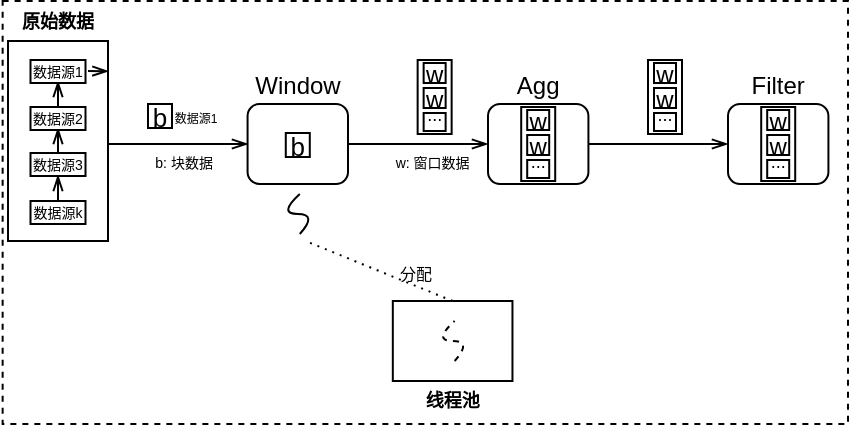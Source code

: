 <mxfile version="16.1.0" type="github">
  <diagram id="yy4K6WKyhYe_ZboL2R0n" name="第 1 页">
    <mxGraphModel dx="569" dy="315" grid="1" gridSize="10" guides="1" tooltips="1" connect="1" arrows="1" fold="1" page="1" pageScale="1" pageWidth="850" pageHeight="1100" math="0" shadow="0">
      <root>
        <mxCell id="0" />
        <mxCell id="1" parent="0" />
        <mxCell id="WE8VuPPP_bmdkz0ns6AH-60" value="" style="rounded=0;fontSize=5;dashed=1;" parent="1" vertex="1">
          <mxGeometry x="37.32" y="308.5" width="422.68" height="211.5" as="geometry" />
        </mxCell>
        <mxCell id="WE8VuPPP_bmdkz0ns6AH-1" value="" style="rounded=0;fontSize=10;strokeWidth=1;" parent="1" vertex="1">
          <mxGeometry x="40" y="328.5" width="50" height="100" as="geometry" />
        </mxCell>
        <mxCell id="WE8VuPPP_bmdkz0ns6AH-4" value="数据源k" style="rounded=0;fontSize=7;strokeWidth=1;" parent="1" vertex="1">
          <mxGeometry x="51.25" y="408.5" width="27.5" height="11.5" as="geometry" />
        </mxCell>
        <mxCell id="WE8VuPPP_bmdkz0ns6AH-5" value="原始数据" style="text;strokeColor=none;fillColor=none;align=center;verticalAlign=middle;rounded=0;sketch=0;fontStyle=1;fontSize=9;" parent="1" vertex="1">
          <mxGeometry x="40.86" y="308.5" width="48.29" height="20" as="geometry" />
        </mxCell>
        <mxCell id="WE8VuPPP_bmdkz0ns6AH-7" value="" style="rounded=0;" parent="1" vertex="1">
          <mxGeometry x="232.41" y="458.5" width="59.82" height="40" as="geometry" />
        </mxCell>
        <mxCell id="WE8VuPPP_bmdkz0ns6AH-8" value="" style="curved=1;endArrow=none;endFill=0;" parent="1" edge="1">
          <mxGeometry width="50" height="50" relative="1" as="geometry">
            <mxPoint x="185.89" y="425" as="sourcePoint" />
            <mxPoint x="185.89" y="405" as="targetPoint" />
            <Array as="points">
              <mxPoint x="194.89" y="415" />
              <mxPoint x="174.89" y="415" />
            </Array>
          </mxGeometry>
        </mxCell>
        <mxCell id="WE8VuPPP_bmdkz0ns6AH-9" value="线程池" style="text;strokeColor=none;fillColor=none;align=center;verticalAlign=middle;rounded=0;sketch=0;fontSize=9;fontStyle=1" parent="1" vertex="1">
          <mxGeometry x="242.2" y="498.5" width="40.25" height="19" as="geometry" />
        </mxCell>
        <mxCell id="WE8VuPPP_bmdkz0ns6AH-10" value="" style="endArrow=openThin;strokeWidth=1;endFill=0;" parent="1" edge="1">
          <mxGeometry width="50" height="50" relative="1" as="geometry">
            <mxPoint x="90" y="380" as="sourcePoint" />
            <mxPoint x="160" y="380" as="targetPoint" />
          </mxGeometry>
        </mxCell>
        <mxCell id="WE8VuPPP_bmdkz0ns6AH-23" value="" style="edgeStyle=orthogonalEdgeStyle;rounded=0;orthogonalLoop=1;jettySize=auto;fontSize=4;endArrow=openThin;endFill=0;" parent="1" source="WE8VuPPP_bmdkz0ns6AH-11" edge="1">
          <mxGeometry relative="1" as="geometry">
            <mxPoint x="280" y="380" as="targetPoint" />
          </mxGeometry>
        </mxCell>
        <mxCell id="WE8VuPPP_bmdkz0ns6AH-11" value="" style="rounded=1;" parent="1" vertex="1">
          <mxGeometry x="159.79" y="360" width="50.21" height="40" as="geometry" />
        </mxCell>
        <mxCell id="WE8VuPPP_bmdkz0ns6AH-12" value="Window" style="text;strokeColor=none;fillColor=none;align=center;verticalAlign=middle;rounded=0;" parent="1" vertex="1">
          <mxGeometry x="165" y="340" width="40" height="20" as="geometry" />
        </mxCell>
        <mxCell id="WE8VuPPP_bmdkz0ns6AH-20" value="b" style="rounded=0;fontSize=13;" parent="1" vertex="1">
          <mxGeometry x="110" y="360" width="12" height="12" as="geometry" />
        </mxCell>
        <mxCell id="WE8VuPPP_bmdkz0ns6AH-21" value="数据源1" style="text;strokeColor=none;fillColor=none;align=center;verticalAlign=middle;rounded=0;fontSize=6;" parent="1" vertex="1">
          <mxGeometry x="122" y="362.5" width="24" height="10" as="geometry" />
        </mxCell>
        <mxCell id="WE8VuPPP_bmdkz0ns6AH-26" value="" style="edgeStyle=orthogonalEdgeStyle;rounded=0;orthogonalLoop=1;jettySize=auto;fontSize=4;endArrow=openThin;endFill=0;" parent="1" source="WE8VuPPP_bmdkz0ns6AH-22" edge="1">
          <mxGeometry relative="1" as="geometry">
            <mxPoint x="400" y="380" as="targetPoint" />
          </mxGeometry>
        </mxCell>
        <mxCell id="WE8VuPPP_bmdkz0ns6AH-22" value="" style="rounded=1;" parent="1" vertex="1">
          <mxGeometry x="280" y="360" width="50.21" height="40" as="geometry" />
        </mxCell>
        <mxCell id="WE8VuPPP_bmdkz0ns6AH-24" value="Agg" style="text;strokeColor=none;fillColor=none;align=center;verticalAlign=middle;rounded=0;" parent="1" vertex="1">
          <mxGeometry x="285.1" y="340" width="40" height="20" as="geometry" />
        </mxCell>
        <mxCell id="WE8VuPPP_bmdkz0ns6AH-25" value="" style="rounded=1;" parent="1" vertex="1">
          <mxGeometry x="400.0" y="360" width="50.21" height="40" as="geometry" />
        </mxCell>
        <mxCell id="WE8VuPPP_bmdkz0ns6AH-27" value="Filter" style="text;strokeColor=none;fillColor=none;align=center;verticalAlign=middle;rounded=0;" parent="1" vertex="1">
          <mxGeometry x="405.1" y="340" width="40" height="20" as="geometry" />
        </mxCell>
        <mxCell id="WE8VuPPP_bmdkz0ns6AH-28" value="" style="curved=1;endArrow=none;endFill=0;dashed=1;" parent="1" edge="1">
          <mxGeometry width="50" height="50" relative="1" as="geometry">
            <mxPoint x="263.32" y="488.5" as="sourcePoint" />
            <mxPoint x="263.32" y="468.5" as="targetPoint" />
            <Array as="points">
              <mxPoint x="272.32" y="478.5" />
              <mxPoint x="252.32" y="478.5" />
            </Array>
          </mxGeometry>
        </mxCell>
        <mxCell id="WE8VuPPP_bmdkz0ns6AH-29" value="" style="endArrow=none;dashed=1;dashPattern=1 3;strokeWidth=1;rounded=0;fontSize=4;exitX=0.5;exitY=0;exitDx=0;exitDy=0;" parent="1" source="WE8VuPPP_bmdkz0ns6AH-7" edge="1">
          <mxGeometry width="50" height="50" relative="1" as="geometry">
            <mxPoint x="182.41" y="498.5" as="sourcePoint" />
            <mxPoint x="190" y="429" as="targetPoint" />
          </mxGeometry>
        </mxCell>
        <mxCell id="WE8VuPPP_bmdkz0ns6AH-30" value="分配 " style="text;strokeColor=none;fillColor=none;align=center;verticalAlign=middle;rounded=0;fontSize=8;" parent="1" vertex="1">
          <mxGeometry x="232.41" y="440" width="25.31" height="10" as="geometry" />
        </mxCell>
        <mxCell id="WE8VuPPP_bmdkz0ns6AH-38" value="" style="rounded=0;fontSize=5;" parent="1" vertex="1">
          <mxGeometry x="244.82" y="338" width="17" height="37" as="geometry" />
        </mxCell>
        <mxCell id="WE8VuPPP_bmdkz0ns6AH-39" value="w" style="rounded=0;" parent="1" vertex="1">
          <mxGeometry x="247.82" y="339.5" width="11" height="10" as="geometry" />
        </mxCell>
        <mxCell id="WE8VuPPP_bmdkz0ns6AH-40" value="w" style="rounded=0;" parent="1" vertex="1">
          <mxGeometry x="247.82" y="352" width="11" height="10" as="geometry" />
        </mxCell>
        <mxCell id="WE8VuPPP_bmdkz0ns6AH-41" value="..." style="rounded=0;fontSize=9;verticalAlign=bottom;" parent="1" vertex="1">
          <mxGeometry x="247.82" y="364.5" width="11" height="9" as="geometry" />
        </mxCell>
        <mxCell id="WE8VuPPP_bmdkz0ns6AH-53" value="" style="endArrow=openThin;rounded=0;fontSize=5;strokeWidth=1;endFill=0;exitX=0.5;exitY=0;exitDx=0;exitDy=0;entryX=0.5;entryY=1;entryDx=0;entryDy=0;" parent="1" source="WE8VuPPP_bmdkz0ns6AH-4" edge="1">
          <mxGeometry width="50" height="50" relative="1" as="geometry">
            <mxPoint x="90" y="448.5" as="sourcePoint" />
            <mxPoint x="65.0" y="395.5" as="targetPoint" />
          </mxGeometry>
        </mxCell>
        <mxCell id="WE8VuPPP_bmdkz0ns6AH-54" value="" style="endArrow=openThin;rounded=0;fontSize=5;strokeWidth=1;endFill=0;entryX=0.5;entryY=1;entryDx=0;entryDy=0;exitX=0.5;exitY=0;exitDx=0;exitDy=0;" parent="1" edge="1">
          <mxGeometry width="50" height="50" relative="1" as="geometry">
            <mxPoint x="65.0" y="385.5" as="sourcePoint" />
            <mxPoint x="65" y="372" as="targetPoint" />
          </mxGeometry>
        </mxCell>
        <mxCell id="WE8VuPPP_bmdkz0ns6AH-55" value="" style="endArrow=openThin;rounded=0;fontSize=5;strokeWidth=1;endFill=0;exitX=0.5;exitY=0;exitDx=0;exitDy=0;" parent="1" edge="1">
          <mxGeometry width="50" height="50" relative="1" as="geometry">
            <mxPoint x="65" y="362" as="sourcePoint" />
            <mxPoint x="65" y="348.5" as="targetPoint" />
          </mxGeometry>
        </mxCell>
        <mxCell id="WE8VuPPP_bmdkz0ns6AH-56" value="" style="endArrow=openThin;rounded=0;fontSize=5;strokeWidth=1;endFill=0;exitX=1;exitY=0.5;exitDx=0;exitDy=0;entryX=1.004;entryY=0.151;entryDx=0;entryDy=0;entryPerimeter=0;" parent="1" target="WE8VuPPP_bmdkz0ns6AH-1" edge="1">
          <mxGeometry width="50" height="50" relative="1" as="geometry">
            <mxPoint x="80.0" y="343.5" as="sourcePoint" />
            <mxPoint x="75" y="358.5" as="targetPoint" />
          </mxGeometry>
        </mxCell>
        <mxCell id="WE8VuPPP_bmdkz0ns6AH-58" value="b: 块数据" style="text;strokeColor=none;fillColor=none;align=center;verticalAlign=middle;rounded=0;sketch=0;fontSize=7;" parent="1" vertex="1">
          <mxGeometry x="106.12" y="380.75" width="43.88" height="17.75" as="geometry" />
        </mxCell>
        <mxCell id="WE8VuPPP_bmdkz0ns6AH-59" value="w: 窗口数据" style="text;strokeColor=none;fillColor=none;align=center;verticalAlign=middle;rounded=0;sketch=0;fontSize=7;" parent="1" vertex="1">
          <mxGeometry x="230.38" y="380.75" width="43.88" height="17.75" as="geometry" />
        </mxCell>
        <mxCell id="hMwzmuhg0w4liLA6x3To-3" value="数据源3" style="rounded=0;fontSize=7;strokeWidth=1;" vertex="1" parent="1">
          <mxGeometry x="51.25" y="384.5" width="27.5" height="11.5" as="geometry" />
        </mxCell>
        <mxCell id="hMwzmuhg0w4liLA6x3To-4" value="数据源2" style="rounded=0;fontSize=7;strokeWidth=1;" vertex="1" parent="1">
          <mxGeometry x="51.25" y="361.5" width="27.5" height="11.5" as="geometry" />
        </mxCell>
        <mxCell id="hMwzmuhg0w4liLA6x3To-5" value="数据源1" style="rounded=0;fontSize=7;strokeWidth=1;" vertex="1" parent="1">
          <mxGeometry x="51.25" y="338" width="27.5" height="11.5" as="geometry" />
        </mxCell>
        <mxCell id="hMwzmuhg0w4liLA6x3To-14" value="" style="rounded=0;fontSize=5;" vertex="1" parent="1">
          <mxGeometry x="296.6" y="361.5" width="17" height="37" as="geometry" />
        </mxCell>
        <mxCell id="hMwzmuhg0w4liLA6x3To-15" value="w" style="rounded=0;" vertex="1" parent="1">
          <mxGeometry x="299.6" y="363" width="11" height="10" as="geometry" />
        </mxCell>
        <mxCell id="hMwzmuhg0w4liLA6x3To-16" value="w" style="rounded=0;" vertex="1" parent="1">
          <mxGeometry x="299.6" y="375.5" width="11" height="10" as="geometry" />
        </mxCell>
        <mxCell id="hMwzmuhg0w4liLA6x3To-17" value="..." style="rounded=0;fontSize=9;verticalAlign=bottom;" vertex="1" parent="1">
          <mxGeometry x="299.6" y="388" width="11" height="9" as="geometry" />
        </mxCell>
        <mxCell id="hMwzmuhg0w4liLA6x3To-18" value="" style="rounded=0;fontSize=5;" vertex="1" parent="1">
          <mxGeometry x="360.0" y="338" width="17" height="37" as="geometry" />
        </mxCell>
        <mxCell id="hMwzmuhg0w4liLA6x3To-19" value="w" style="rounded=0;" vertex="1" parent="1">
          <mxGeometry x="363.0" y="339.5" width="11" height="10" as="geometry" />
        </mxCell>
        <mxCell id="hMwzmuhg0w4liLA6x3To-20" value="w" style="rounded=0;" vertex="1" parent="1">
          <mxGeometry x="363.0" y="352" width="11" height="10" as="geometry" />
        </mxCell>
        <mxCell id="hMwzmuhg0w4liLA6x3To-21" value="..." style="rounded=0;fontSize=9;verticalAlign=bottom;" vertex="1" parent="1">
          <mxGeometry x="363.0" y="364.5" width="11" height="9" as="geometry" />
        </mxCell>
        <mxCell id="hMwzmuhg0w4liLA6x3To-22" value="" style="rounded=0;fontSize=5;" vertex="1" parent="1">
          <mxGeometry x="416.6" y="361.5" width="17" height="37" as="geometry" />
        </mxCell>
        <mxCell id="hMwzmuhg0w4liLA6x3To-23" value="w" style="rounded=0;" vertex="1" parent="1">
          <mxGeometry x="419.6" y="363" width="11" height="10" as="geometry" />
        </mxCell>
        <mxCell id="hMwzmuhg0w4liLA6x3To-24" value="w" style="rounded=0;" vertex="1" parent="1">
          <mxGeometry x="419.6" y="375.5" width="11" height="10" as="geometry" />
        </mxCell>
        <mxCell id="hMwzmuhg0w4liLA6x3To-25" value="..." style="rounded=0;fontSize=9;verticalAlign=bottom;" vertex="1" parent="1">
          <mxGeometry x="419.6" y="388" width="11" height="9" as="geometry" />
        </mxCell>
        <mxCell id="hMwzmuhg0w4liLA6x3To-26" value="b" style="rounded=0;fontSize=13;" vertex="1" parent="1">
          <mxGeometry x="178.89" y="374.5" width="12" height="12" as="geometry" />
        </mxCell>
      </root>
    </mxGraphModel>
  </diagram>
</mxfile>
